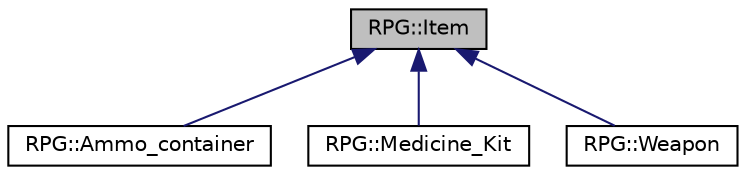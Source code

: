 digraph "RPG::Item"
{
 // LATEX_PDF_SIZE
  edge [fontname="Helvetica",fontsize="10",labelfontname="Helvetica",labelfontsize="10"];
  node [fontname="Helvetica",fontsize="10",shape=record];
  Node1 [label="RPG::Item",height=0.2,width=0.4,color="black", fillcolor="grey75", style="filled", fontcolor="black",tooltip=" "];
  Node1 -> Node2 [dir="back",color="midnightblue",fontsize="10",style="solid",fontname="Helvetica"];
  Node2 [label="RPG::Ammo_container",height=0.2,width=0.4,color="black", fillcolor="white", style="filled",URL="$classRPG_1_1Ammo__container.html",tooltip=" "];
  Node1 -> Node3 [dir="back",color="midnightblue",fontsize="10",style="solid",fontname="Helvetica"];
  Node3 [label="RPG::Medicine_Kit",height=0.2,width=0.4,color="black", fillcolor="white", style="filled",URL="$classRPG_1_1Medicine__Kit.html",tooltip=" "];
  Node1 -> Node4 [dir="back",color="midnightblue",fontsize="10",style="solid",fontname="Helvetica"];
  Node4 [label="RPG::Weapon",height=0.2,width=0.4,color="black", fillcolor="white", style="filled",URL="$classRPG_1_1Weapon.html",tooltip=" "];
}
